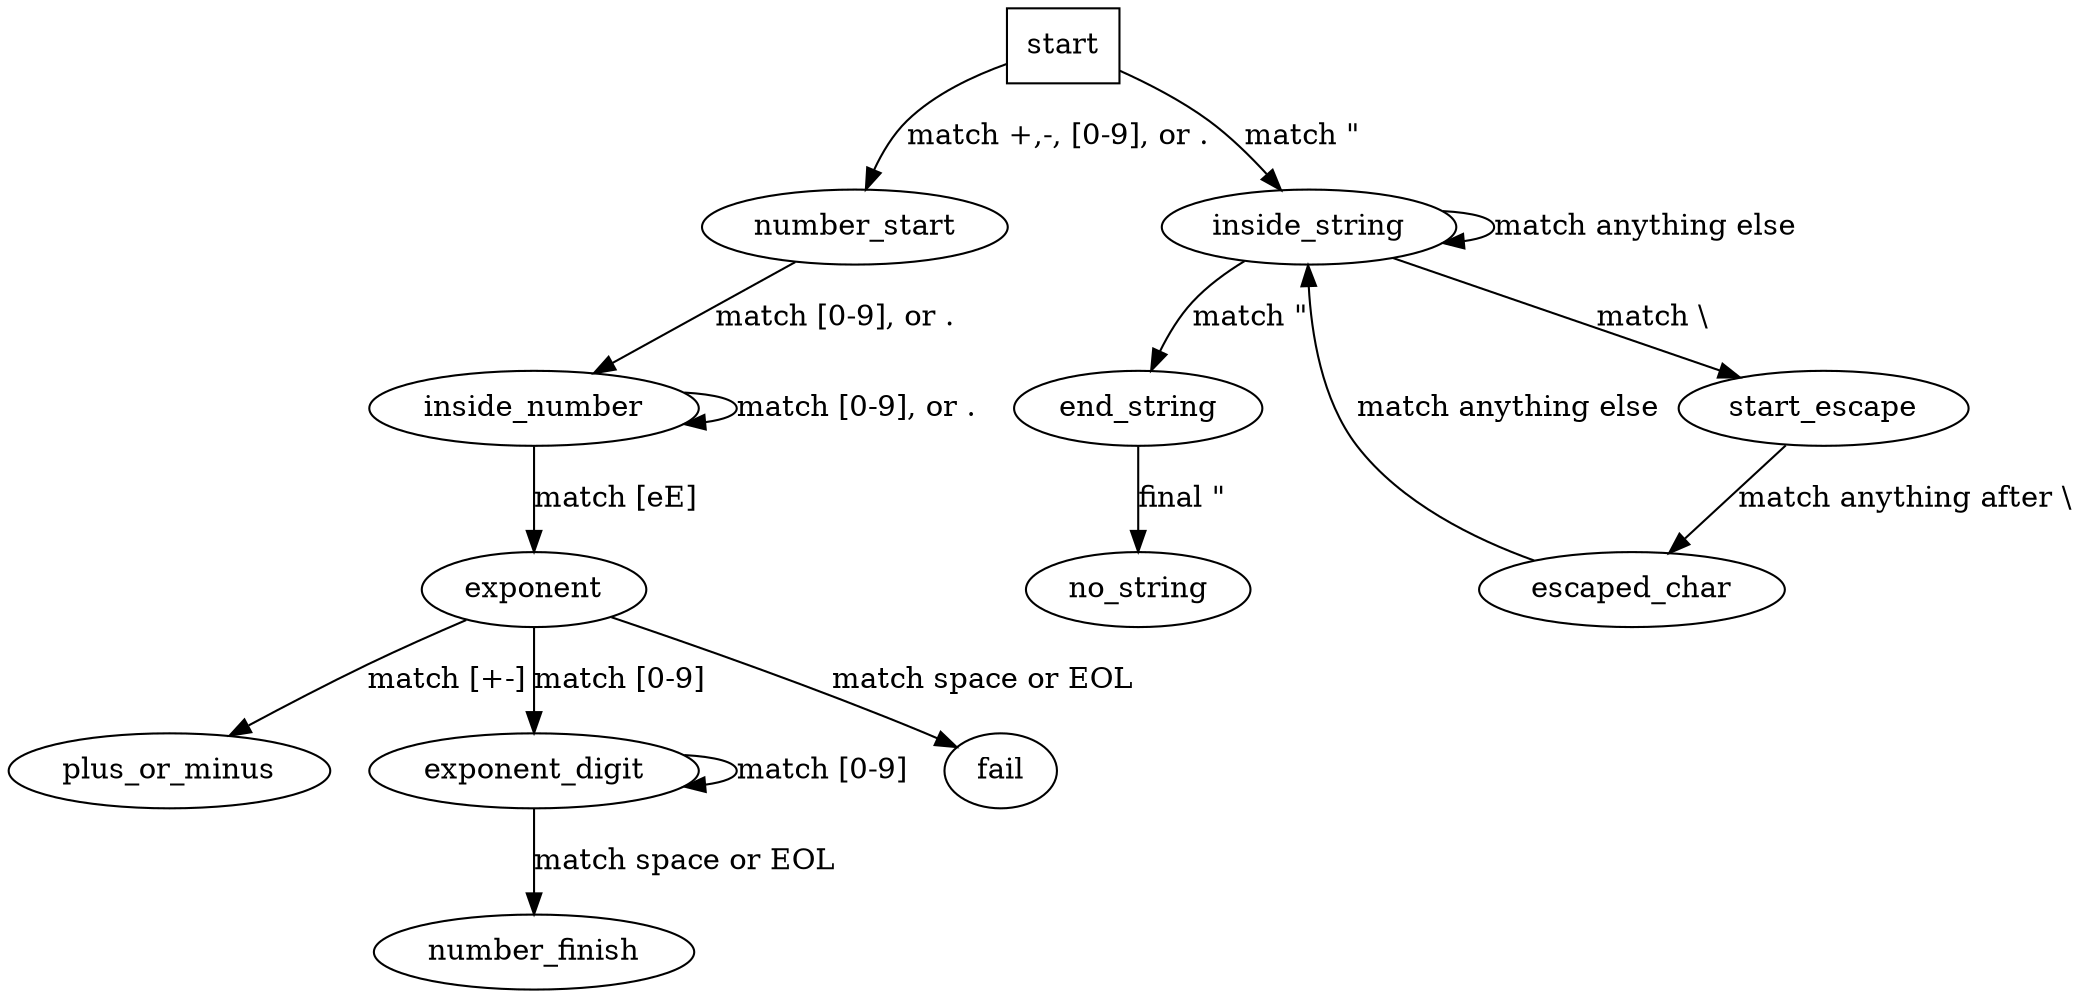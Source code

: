 /*
	This simple state machine allows us to parse input text such as,
	32.4 99.2 99.2 vec3 "The vector is " . .

	into:
	[Number: 32.4] [Number: 99.2] [Number 99.2] [Symbol vec3] 
	[String "The vector is "] [Symbol .] [Symbol .] [END LINE]

	Number format: [-+]?[0-9]*\.?[0-9]+([eE][-+]?[0-9]+)?
*/


digraph ForthMachine
{
	start -> number_start [label="match +,-, [0-9], or ."];
	start -> inside_string [label="match \""];

subgraph number_match
{
	

	number_start -> inside_number [label="match [0-9], or ."];
	
	inside_number -> inside_number [label="match [0-9], or ."];

	inside_number -> exponent [label="match [eE]"];
	exponent -> plus_or_minus [label="match [+-]"];
	exponent -> exponent_digit [label="match [0-9]"];
	exponent -> fail [label="match space or EOL"];
	exponent_digit -> exponent_digit [label="match [0-9]"];
	exponent_digit -> number_finish [label="match space or EOL"];
}

subgraph string_match
{

	
	inside_string -> start_escape [label="match \\"]; 

	inside_string -> end_string [label="match \""];
 
	inside_string -> inside_string [label="match anything else"];

	start_escape -> escaped_char [label="match anything after \\"];

	escaped_char -> inside_string [label="match anything else"];

	end_string -> no_string [label="final \""];


}

	start [shape=box];

}
